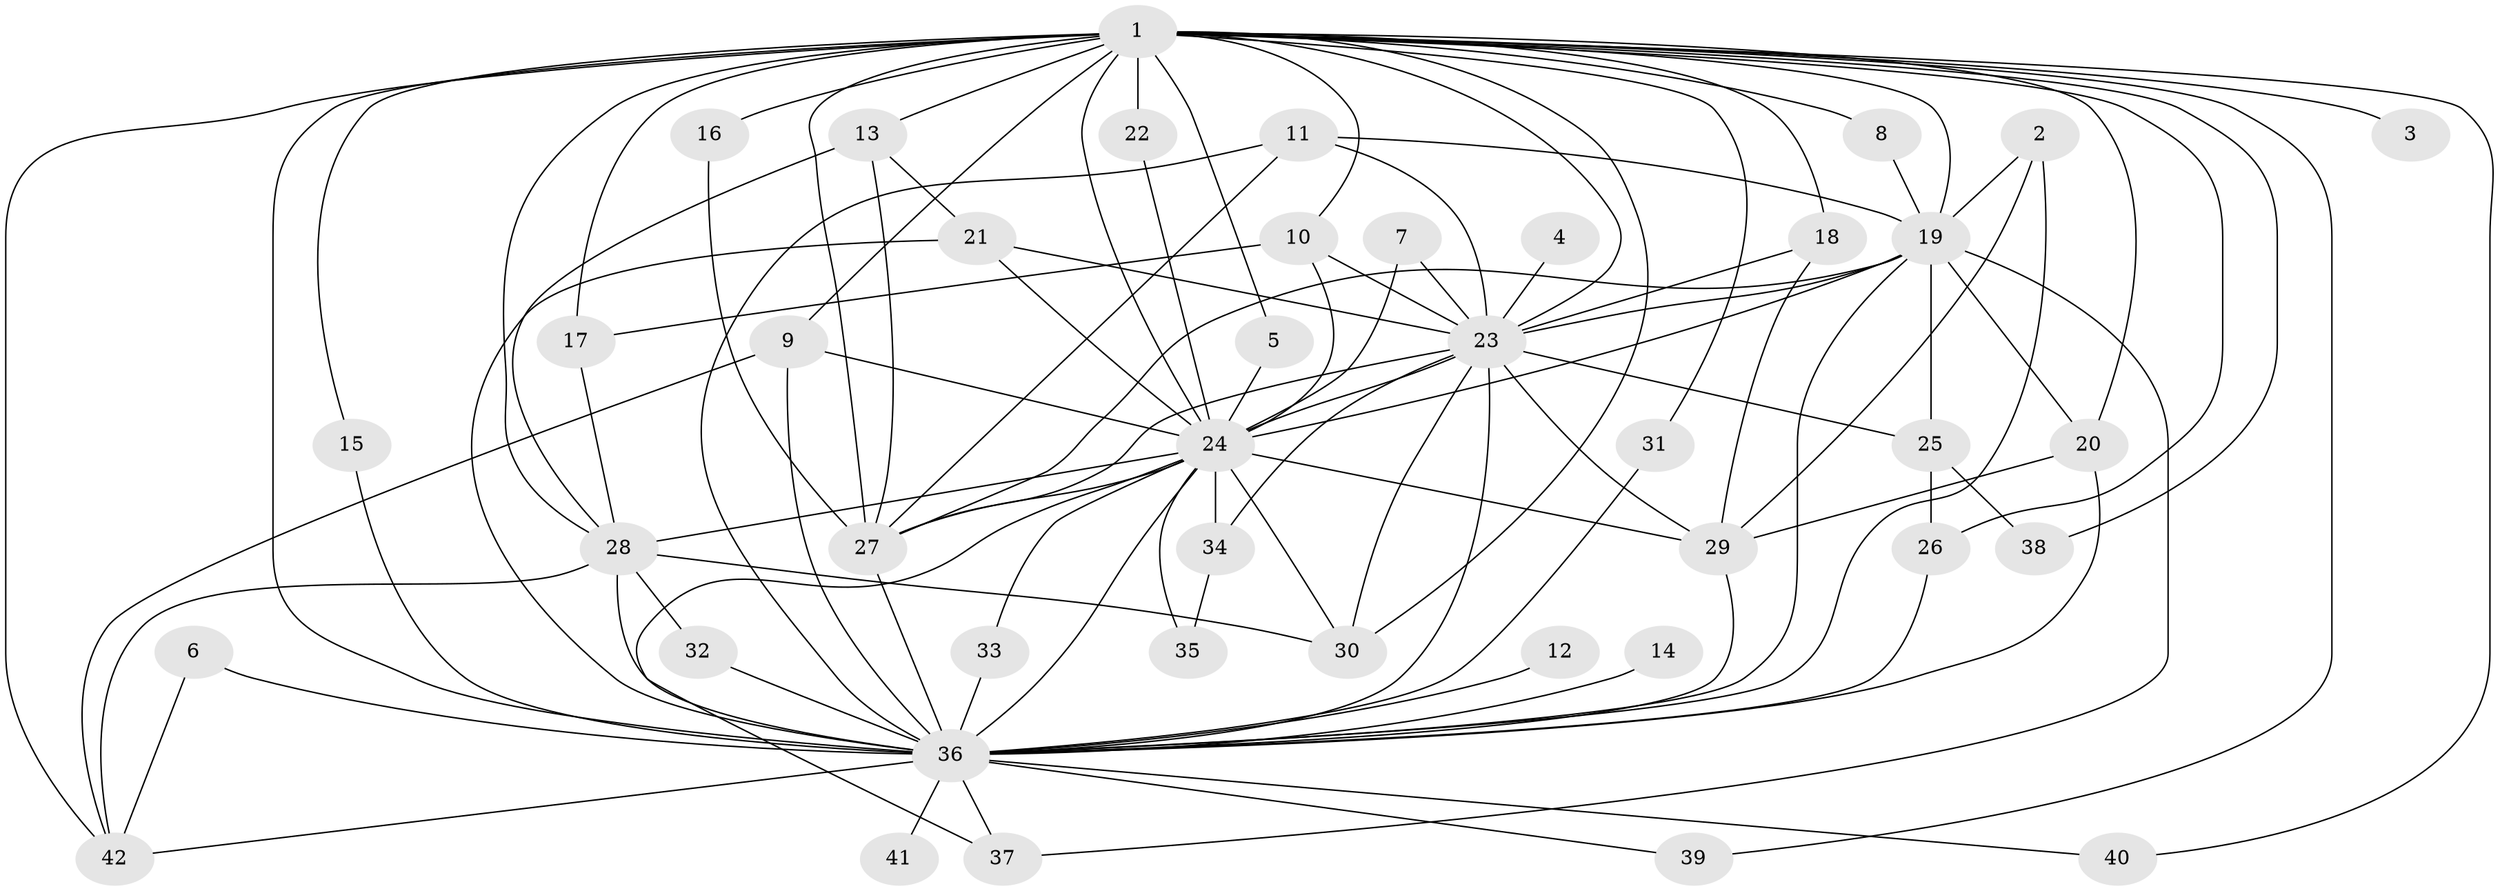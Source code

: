 // original degree distribution, {13: 0.012048192771084338, 17: 0.012048192771084338, 24: 0.024096385542168676, 16: 0.03614457831325301, 21: 0.012048192771084338, 14: 0.012048192771084338, 23: 0.012048192771084338, 3: 0.21686746987951808, 5: 0.060240963855421686, 4: 0.060240963855421686, 2: 0.5180722891566265, 6: 0.012048192771084338, 7: 0.012048192771084338}
// Generated by graph-tools (version 1.1) at 2025/49/03/09/25 03:49:36]
// undirected, 42 vertices, 102 edges
graph export_dot {
graph [start="1"]
  node [color=gray90,style=filled];
  1;
  2;
  3;
  4;
  5;
  6;
  7;
  8;
  9;
  10;
  11;
  12;
  13;
  14;
  15;
  16;
  17;
  18;
  19;
  20;
  21;
  22;
  23;
  24;
  25;
  26;
  27;
  28;
  29;
  30;
  31;
  32;
  33;
  34;
  35;
  36;
  37;
  38;
  39;
  40;
  41;
  42;
  1 -- 3 [weight=2.0];
  1 -- 5 [weight=1.0];
  1 -- 8 [weight=1.0];
  1 -- 9 [weight=1.0];
  1 -- 10 [weight=1.0];
  1 -- 13 [weight=1.0];
  1 -- 15 [weight=1.0];
  1 -- 16 [weight=2.0];
  1 -- 17 [weight=1.0];
  1 -- 18 [weight=2.0];
  1 -- 19 [weight=4.0];
  1 -- 20 [weight=1.0];
  1 -- 22 [weight=2.0];
  1 -- 23 [weight=4.0];
  1 -- 24 [weight=4.0];
  1 -- 26 [weight=1.0];
  1 -- 27 [weight=5.0];
  1 -- 28 [weight=1.0];
  1 -- 30 [weight=2.0];
  1 -- 31 [weight=1.0];
  1 -- 36 [weight=8.0];
  1 -- 38 [weight=1.0];
  1 -- 39 [weight=2.0];
  1 -- 40 [weight=1.0];
  1 -- 42 [weight=1.0];
  2 -- 19 [weight=1.0];
  2 -- 29 [weight=1.0];
  2 -- 36 [weight=1.0];
  4 -- 23 [weight=1.0];
  5 -- 24 [weight=1.0];
  6 -- 36 [weight=1.0];
  6 -- 42 [weight=1.0];
  7 -- 23 [weight=1.0];
  7 -- 24 [weight=1.0];
  8 -- 19 [weight=1.0];
  9 -- 24 [weight=1.0];
  9 -- 36 [weight=1.0];
  9 -- 42 [weight=1.0];
  10 -- 17 [weight=1.0];
  10 -- 23 [weight=1.0];
  10 -- 24 [weight=1.0];
  11 -- 19 [weight=1.0];
  11 -- 23 [weight=1.0];
  11 -- 27 [weight=1.0];
  11 -- 36 [weight=1.0];
  12 -- 36 [weight=2.0];
  13 -- 21 [weight=1.0];
  13 -- 27 [weight=1.0];
  13 -- 28 [weight=2.0];
  14 -- 36 [weight=2.0];
  15 -- 36 [weight=1.0];
  16 -- 27 [weight=1.0];
  17 -- 28 [weight=1.0];
  18 -- 23 [weight=1.0];
  18 -- 29 [weight=1.0];
  19 -- 20 [weight=1.0];
  19 -- 23 [weight=1.0];
  19 -- 24 [weight=1.0];
  19 -- 25 [weight=2.0];
  19 -- 27 [weight=1.0];
  19 -- 36 [weight=2.0];
  19 -- 37 [weight=1.0];
  20 -- 29 [weight=1.0];
  20 -- 36 [weight=1.0];
  21 -- 23 [weight=1.0];
  21 -- 24 [weight=1.0];
  21 -- 36 [weight=2.0];
  22 -- 24 [weight=1.0];
  23 -- 24 [weight=1.0];
  23 -- 25 [weight=2.0];
  23 -- 27 [weight=1.0];
  23 -- 29 [weight=1.0];
  23 -- 30 [weight=1.0];
  23 -- 34 [weight=3.0];
  23 -- 36 [weight=2.0];
  24 -- 27 [weight=1.0];
  24 -- 28 [weight=1.0];
  24 -- 29 [weight=1.0];
  24 -- 30 [weight=1.0];
  24 -- 33 [weight=1.0];
  24 -- 34 [weight=2.0];
  24 -- 35 [weight=1.0];
  24 -- 36 [weight=2.0];
  24 -- 37 [weight=1.0];
  25 -- 26 [weight=1.0];
  25 -- 38 [weight=1.0];
  26 -- 36 [weight=1.0];
  27 -- 36 [weight=2.0];
  28 -- 30 [weight=1.0];
  28 -- 32 [weight=1.0];
  28 -- 36 [weight=1.0];
  28 -- 42 [weight=1.0];
  29 -- 36 [weight=1.0];
  31 -- 36 [weight=1.0];
  32 -- 36 [weight=1.0];
  33 -- 36 [weight=1.0];
  34 -- 35 [weight=1.0];
  36 -- 37 [weight=2.0];
  36 -- 39 [weight=2.0];
  36 -- 40 [weight=1.0];
  36 -- 41 [weight=2.0];
  36 -- 42 [weight=1.0];
}
